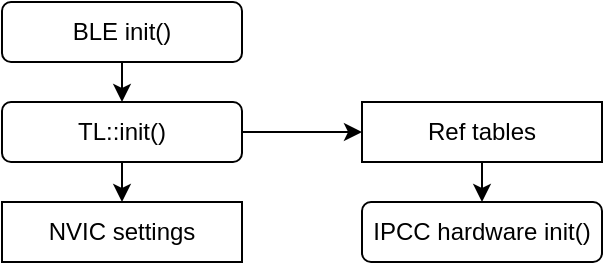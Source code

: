 <mxfile version="14.1.8" type="device"><diagram id="eKBpLkutXt_fL4XwczDp" name="Страница 1"><mxGraphModel dx="1422" dy="862" grid="1" gridSize="10" guides="1" tooltips="1" connect="1" arrows="1" fold="1" page="1" pageScale="1" pageWidth="1654" pageHeight="1169" math="0" shadow="0"><root><mxCell id="0"/><mxCell id="1" parent="0"/><mxCell id="KX4kYtvVImhh5mRCUs4a-4" style="edgeStyle=orthogonalEdgeStyle;rounded=0;orthogonalLoop=1;jettySize=auto;html=1;exitX=0.5;exitY=1;exitDx=0;exitDy=0;entryX=0.5;entryY=0;entryDx=0;entryDy=0;" parent="1" source="KX4kYtvVImhh5mRCUs4a-1" target="KX4kYtvVImhh5mRCUs4a-3" edge="1"><mxGeometry relative="1" as="geometry"/></mxCell><mxCell id="KX4kYtvVImhh5mRCUs4a-1" value="BLE init()" style="rounded=1;whiteSpace=wrap;html=1;" parent="1" vertex="1"><mxGeometry x="40" y="40" width="120" height="30" as="geometry"/></mxCell><mxCell id="KX4kYtvVImhh5mRCUs4a-6" style="edgeStyle=orthogonalEdgeStyle;rounded=0;orthogonalLoop=1;jettySize=auto;html=1;exitX=0.5;exitY=1;exitDx=0;exitDy=0;entryX=0.5;entryY=0;entryDx=0;entryDy=0;" parent="1" source="KX4kYtvVImhh5mRCUs4a-3" target="KX4kYtvVImhh5mRCUs4a-5" edge="1"><mxGeometry relative="1" as="geometry"/></mxCell><mxCell id="KX4kYtvVImhh5mRCUs4a-11" style="edgeStyle=orthogonalEdgeStyle;rounded=0;orthogonalLoop=1;jettySize=auto;html=1;exitX=1;exitY=0.5;exitDx=0;exitDy=0;entryX=0;entryY=0.5;entryDx=0;entryDy=0;" parent="1" source="KX4kYtvVImhh5mRCUs4a-3" target="KX4kYtvVImhh5mRCUs4a-8" edge="1"><mxGeometry relative="1" as="geometry"/></mxCell><mxCell id="KX4kYtvVImhh5mRCUs4a-3" value="TL::init()" style="rounded=1;whiteSpace=wrap;html=1;" parent="1" vertex="1"><mxGeometry x="40" y="90" width="120" height="30" as="geometry"/></mxCell><mxCell id="KX4kYtvVImhh5mRCUs4a-5" value="NVIC settings" style="rounded=0;whiteSpace=wrap;html=1;" parent="1" vertex="1"><mxGeometry x="40" y="140" width="120" height="30" as="geometry"/></mxCell><mxCell id="KX4kYtvVImhh5mRCUs4a-10" style="edgeStyle=orthogonalEdgeStyle;rounded=0;orthogonalLoop=1;jettySize=auto;html=1;exitX=0.5;exitY=1;exitDx=0;exitDy=0;entryX=0.5;entryY=0;entryDx=0;entryDy=0;" parent="1" source="KX4kYtvVImhh5mRCUs4a-8" target="KX4kYtvVImhh5mRCUs4a-9" edge="1"><mxGeometry relative="1" as="geometry"/></mxCell><mxCell id="KX4kYtvVImhh5mRCUs4a-8" value="Ref tables" style="rounded=0;whiteSpace=wrap;html=1;" parent="1" vertex="1"><mxGeometry x="220" y="90" width="120" height="30" as="geometry"/></mxCell><mxCell id="KX4kYtvVImhh5mRCUs4a-9" value="IPCC hardware init()" style="rounded=1;whiteSpace=wrap;html=1;" parent="1" vertex="1"><mxGeometry x="220" y="140" width="120" height="30" as="geometry"/></mxCell></root></mxGraphModel></diagram></mxfile>